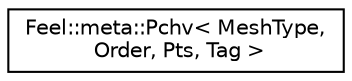 digraph "Graphical Class Hierarchy"
{
 // LATEX_PDF_SIZE
  edge [fontname="Helvetica",fontsize="10",labelfontname="Helvetica",labelfontsize="10"];
  node [fontname="Helvetica",fontsize="10",shape=record];
  rankdir="LR";
  Node0 [label="Feel::meta::Pchv\< MeshType,\l Order, Pts, Tag \>",height=0.2,width=0.4,color="black", fillcolor="white", style="filled",URL="$structFeel_1_1meta_1_1Pchv.html",tooltip=" "];
}
